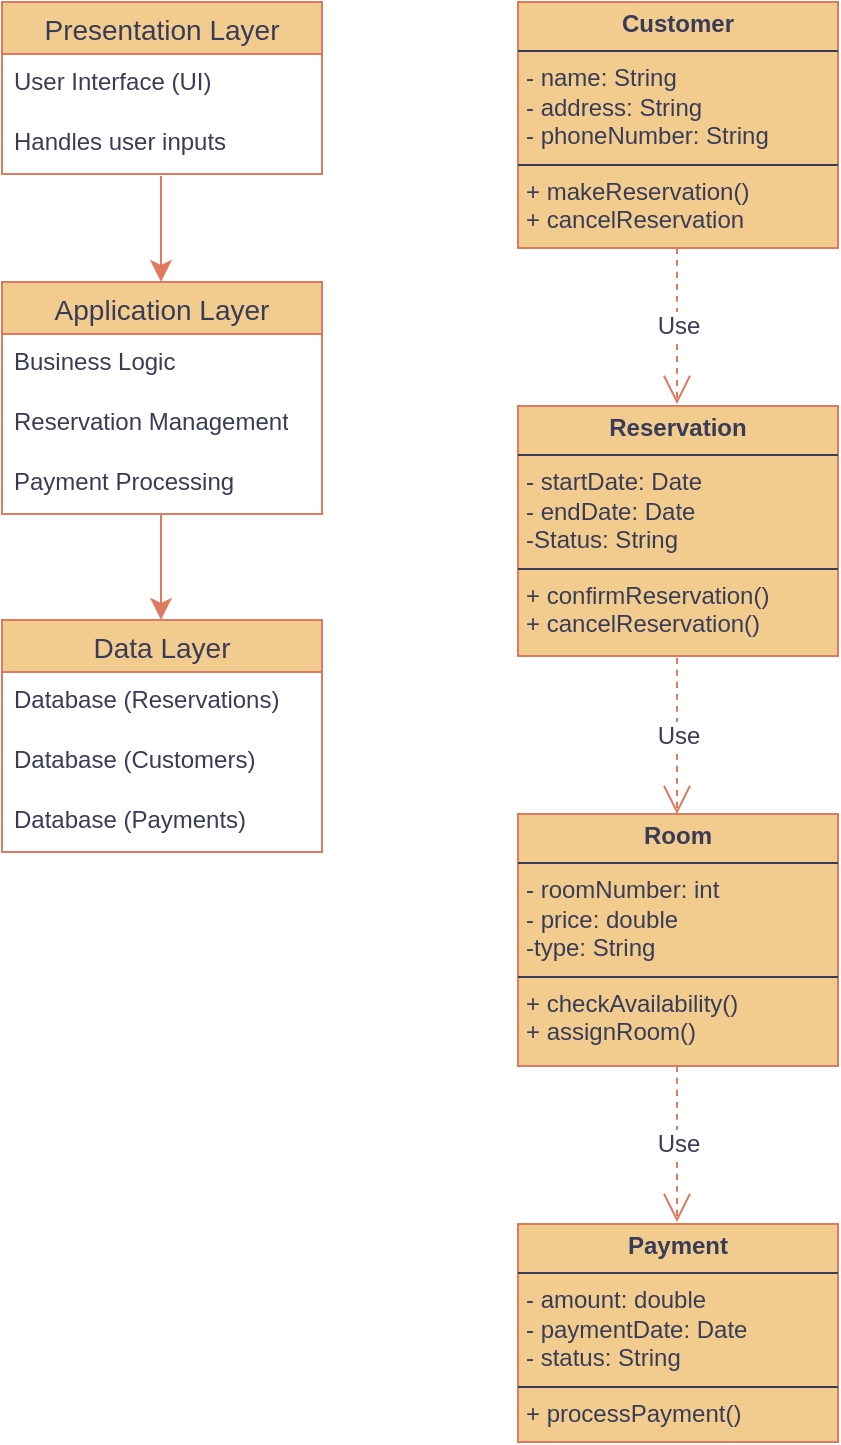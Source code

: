 <mxfile version="26.0.7">
  <diagram name="Page-1" id="Wvfmtu-aDcWZq3p-b0Sc">
    <mxGraphModel dx="473" dy="1056" grid="0" gridSize="10" guides="1" tooltips="1" connect="1" arrows="1" fold="1" page="0" pageScale="1" pageWidth="850" pageHeight="1100" math="0" shadow="0">
      <root>
        <mxCell id="0" />
        <mxCell id="1" parent="0" />
        <mxCell id="WnEO22BBWSqN6tGJC1Rd-1" value="Presentation Layer" style="swimlane;fontStyle=0;childLayout=stackLayout;horizontal=1;startSize=26;horizontalStack=0;resizeParent=1;resizeParentMax=0;resizeLast=0;collapsible=1;marginBottom=0;align=center;fontSize=14;labelBackgroundColor=none;fillColor=#F2CC8F;strokeColor=#E07A5F;fontColor=#393C56;" vertex="1" parent="1">
          <mxGeometry x="19" y="-61" width="160" height="86" as="geometry">
            <mxRectangle x="19" y="-61" width="153" height="29" as="alternateBounds" />
          </mxGeometry>
        </mxCell>
        <mxCell id="WnEO22BBWSqN6tGJC1Rd-2" value="User Interface (UI)" style="text;strokeColor=none;fillColor=none;spacingLeft=4;spacingRight=4;overflow=hidden;rotatable=0;points=[[0,0.5],[1,0.5]];portConstraint=eastwest;fontSize=12;whiteSpace=wrap;html=1;labelBackgroundColor=none;fontColor=#393C56;" vertex="1" parent="WnEO22BBWSqN6tGJC1Rd-1">
          <mxGeometry y="26" width="160" height="30" as="geometry" />
        </mxCell>
        <mxCell id="WnEO22BBWSqN6tGJC1Rd-3" value="Handles user inputs" style="text;strokeColor=none;fillColor=none;spacingLeft=4;spacingRight=4;overflow=hidden;rotatable=0;points=[[0,0.5],[1,0.5]];portConstraint=eastwest;fontSize=12;whiteSpace=wrap;html=1;labelBackgroundColor=none;fontColor=#393C56;" vertex="1" parent="WnEO22BBWSqN6tGJC1Rd-1">
          <mxGeometry y="56" width="160" height="30" as="geometry" />
        </mxCell>
        <mxCell id="WnEO22BBWSqN6tGJC1Rd-5" value="Application Layer" style="swimlane;fontStyle=0;childLayout=stackLayout;horizontal=1;startSize=26;horizontalStack=0;resizeParent=1;resizeParentMax=0;resizeLast=0;collapsible=1;marginBottom=0;align=center;fontSize=14;labelBackgroundColor=none;fillColor=#F2CC8F;strokeColor=#E07A5F;fontColor=#393C56;" vertex="1" parent="1">
          <mxGeometry x="19" y="79" width="160" height="116" as="geometry" />
        </mxCell>
        <mxCell id="WnEO22BBWSqN6tGJC1Rd-6" value="Business Logic" style="text;strokeColor=none;fillColor=none;spacingLeft=4;spacingRight=4;overflow=hidden;rotatable=0;points=[[0,0.5],[1,0.5]];portConstraint=eastwest;fontSize=12;whiteSpace=wrap;html=1;labelBackgroundColor=none;fontColor=#393C56;" vertex="1" parent="WnEO22BBWSqN6tGJC1Rd-5">
          <mxGeometry y="26" width="160" height="30" as="geometry" />
        </mxCell>
        <mxCell id="WnEO22BBWSqN6tGJC1Rd-7" value="Reservation Management" style="text;strokeColor=none;fillColor=none;spacingLeft=4;spacingRight=4;overflow=hidden;rotatable=0;points=[[0,0.5],[1,0.5]];portConstraint=eastwest;fontSize=12;whiteSpace=wrap;html=1;labelBackgroundColor=none;fontColor=#393C56;" vertex="1" parent="WnEO22BBWSqN6tGJC1Rd-5">
          <mxGeometry y="56" width="160" height="30" as="geometry" />
        </mxCell>
        <mxCell id="WnEO22BBWSqN6tGJC1Rd-8" value="Payment Processing" style="text;strokeColor=none;fillColor=none;spacingLeft=4;spacingRight=4;overflow=hidden;rotatable=0;points=[[0,0.5],[1,0.5]];portConstraint=eastwest;fontSize=12;whiteSpace=wrap;html=1;labelBackgroundColor=none;fontColor=#393C56;" vertex="1" parent="WnEO22BBWSqN6tGJC1Rd-5">
          <mxGeometry y="86" width="160" height="30" as="geometry" />
        </mxCell>
        <mxCell id="WnEO22BBWSqN6tGJC1Rd-9" value="Data Layer" style="swimlane;fontStyle=0;childLayout=stackLayout;horizontal=1;startSize=26;horizontalStack=0;resizeParent=1;resizeParentMax=0;resizeLast=0;collapsible=1;marginBottom=0;align=center;fontSize=14;labelBackgroundColor=none;fillColor=#F2CC8F;strokeColor=#E07A5F;fontColor=#393C56;" vertex="1" parent="1">
          <mxGeometry x="19" y="248" width="160" height="116" as="geometry" />
        </mxCell>
        <mxCell id="WnEO22BBWSqN6tGJC1Rd-10" value="Database (Reservations)" style="text;strokeColor=none;fillColor=none;spacingLeft=4;spacingRight=4;overflow=hidden;rotatable=0;points=[[0,0.5],[1,0.5]];portConstraint=eastwest;fontSize=12;whiteSpace=wrap;html=1;labelBackgroundColor=none;fontColor=#393C56;" vertex="1" parent="WnEO22BBWSqN6tGJC1Rd-9">
          <mxGeometry y="26" width="160" height="30" as="geometry" />
        </mxCell>
        <mxCell id="WnEO22BBWSqN6tGJC1Rd-11" value="Database (Customers)" style="text;strokeColor=none;fillColor=none;spacingLeft=4;spacingRight=4;overflow=hidden;rotatable=0;points=[[0,0.5],[1,0.5]];portConstraint=eastwest;fontSize=12;whiteSpace=wrap;html=1;labelBackgroundColor=none;fontColor=#393C56;" vertex="1" parent="WnEO22BBWSqN6tGJC1Rd-9">
          <mxGeometry y="56" width="160" height="30" as="geometry" />
        </mxCell>
        <mxCell id="WnEO22BBWSqN6tGJC1Rd-12" value="Database (Payments)" style="text;strokeColor=none;fillColor=none;spacingLeft=4;spacingRight=4;overflow=hidden;rotatable=0;points=[[0,0.5],[1,0.5]];portConstraint=eastwest;fontSize=12;whiteSpace=wrap;html=1;labelBackgroundColor=none;fontColor=#393C56;" vertex="1" parent="WnEO22BBWSqN6tGJC1Rd-9">
          <mxGeometry y="86" width="160" height="30" as="geometry" />
        </mxCell>
        <mxCell id="WnEO22BBWSqN6tGJC1Rd-13" value="" style="endArrow=classic;html=1;rounded=0;fontSize=12;startSize=8;endSize=8;curved=1;entryX=0.5;entryY=0;entryDx=0;entryDy=0;exitX=0.5;exitY=1.067;exitDx=0;exitDy=0;exitPerimeter=0;labelBackgroundColor=none;strokeColor=#E07A5F;fontColor=default;" edge="1" parent="1">
          <mxGeometry width="50" height="50" relative="1" as="geometry">
            <mxPoint x="98.5" y="26.01" as="sourcePoint" />
            <mxPoint x="98.5" y="79" as="targetPoint" />
          </mxGeometry>
        </mxCell>
        <mxCell id="WnEO22BBWSqN6tGJC1Rd-14" value="" style="endArrow=classic;html=1;rounded=0;fontSize=12;startSize=8;endSize=8;curved=1;entryX=0.5;entryY=0;entryDx=0;entryDy=0;exitX=0.5;exitY=1.067;exitDx=0;exitDy=0;exitPerimeter=0;labelBackgroundColor=none;strokeColor=#E07A5F;fontColor=default;" edge="1" parent="1">
          <mxGeometry width="50" height="50" relative="1" as="geometry">
            <mxPoint x="98.5" y="195" as="sourcePoint" />
            <mxPoint x="98.5" y="247.99" as="targetPoint" />
          </mxGeometry>
        </mxCell>
        <mxCell id="WnEO22BBWSqN6tGJC1Rd-15" value="&lt;p style=&quot;margin:0px;margin-top:4px;text-align:center;&quot;&gt;&lt;b&gt;Customer&lt;/b&gt;&lt;/p&gt;&lt;hr size=&quot;1&quot; style=&quot;border-style:solid;&quot;&gt;&lt;p style=&quot;margin:0px;margin-left:4px;&quot;&gt;- name: String&lt;/p&gt;&lt;p style=&quot;margin:0px;margin-left:4px;&quot;&gt;- address: String&lt;/p&gt;&lt;p style=&quot;margin:0px;margin-left:4px;&quot;&gt;- phoneNumber: String&lt;/p&gt;&lt;hr size=&quot;1&quot; style=&quot;border-style:solid;&quot;&gt;&lt;p style=&quot;margin:0px;margin-left:4px;&quot;&gt;+ makeReservation()&lt;/p&gt;&lt;p style=&quot;margin:0px;margin-left:4px;&quot;&gt;+ cancelReservation&lt;/p&gt;" style="verticalAlign=top;align=left;overflow=fill;html=1;whiteSpace=wrap;strokeColor=#E07A5F;fontColor=#393C56;fillColor=#F2CC8F;" vertex="1" parent="1">
          <mxGeometry x="277" y="-61" width="160" height="123" as="geometry" />
        </mxCell>
        <mxCell id="WnEO22BBWSqN6tGJC1Rd-18" value="Use" style="endArrow=open;endSize=12;dashed=1;html=1;rounded=0;strokeColor=#E07A5F;fontSize=12;fontColor=#393C56;curved=1;fillColor=#F2CC8F;exitX=0.456;exitY=1;exitDx=0;exitDy=0;exitPerimeter=0;" edge="1" parent="1">
          <mxGeometry width="160" relative="1" as="geometry">
            <mxPoint x="356.5" y="62" as="sourcePoint" />
            <mxPoint x="356.5" y="140" as="targetPoint" />
          </mxGeometry>
        </mxCell>
        <mxCell id="WnEO22BBWSqN6tGJC1Rd-19" value="&lt;p style=&quot;margin:0px;margin-top:4px;text-align:center;&quot;&gt;&lt;b&gt;Reservation&lt;/b&gt;&lt;/p&gt;&lt;hr size=&quot;1&quot; style=&quot;border-style:solid;&quot;&gt;&lt;p style=&quot;margin:0px;margin-left:4px;&quot;&gt;- startDate: Date&lt;/p&gt;&lt;p style=&quot;margin:0px;margin-left:4px;&quot;&gt;- endDate: Date&lt;/p&gt;&lt;p style=&quot;margin:0px;margin-left:4px;&quot;&gt;-Status: String&lt;/p&gt;&lt;hr size=&quot;1&quot; style=&quot;border-style:solid;&quot;&gt;&lt;p style=&quot;margin:0px;margin-left:4px;&quot;&gt;+ confirmReservation()&lt;/p&gt;&lt;p style=&quot;margin:0px;margin-left:4px;&quot;&gt;+ cancelReservation()&lt;/p&gt;" style="verticalAlign=top;align=left;overflow=fill;html=1;whiteSpace=wrap;strokeColor=#E07A5F;fontColor=#393C56;fillColor=#F2CC8F;" vertex="1" parent="1">
          <mxGeometry x="277" y="141" width="160" height="125" as="geometry" />
        </mxCell>
        <mxCell id="WnEO22BBWSqN6tGJC1Rd-20" value="Use" style="endArrow=open;endSize=12;dashed=1;html=1;rounded=0;strokeColor=#E07A5F;fontSize=12;fontColor=#393C56;curved=1;fillColor=#F2CC8F;exitX=0.456;exitY=1;exitDx=0;exitDy=0;exitPerimeter=0;" edge="1" parent="1">
          <mxGeometry width="160" relative="1" as="geometry">
            <mxPoint x="356.5" y="267" as="sourcePoint" />
            <mxPoint x="356.5" y="345" as="targetPoint" />
          </mxGeometry>
        </mxCell>
        <mxCell id="WnEO22BBWSqN6tGJC1Rd-21" value="&lt;p style=&quot;margin:0px;margin-top:4px;text-align:center;&quot;&gt;&lt;b&gt;Room&lt;/b&gt;&lt;/p&gt;&lt;hr size=&quot;1&quot; style=&quot;border-style:solid;&quot;&gt;&lt;p style=&quot;margin:0px;margin-left:4px;&quot;&gt;- roomNumber: int&lt;/p&gt;&lt;p style=&quot;margin:0px;margin-left:4px;&quot;&gt;- price: double&lt;/p&gt;&lt;p style=&quot;margin:0px;margin-left:4px;&quot;&gt;-type: String&lt;/p&gt;&lt;hr size=&quot;1&quot; style=&quot;border-style:solid;&quot;&gt;&lt;p style=&quot;margin:0px;margin-left:4px;&quot;&gt;+ checkAvailability()&lt;/p&gt;&lt;p style=&quot;margin:0px;margin-left:4px;&quot;&gt;+ assignRoom()&lt;/p&gt;" style="verticalAlign=top;align=left;overflow=fill;html=1;whiteSpace=wrap;strokeColor=#E07A5F;fontColor=#393C56;fillColor=#F2CC8F;" vertex="1" parent="1">
          <mxGeometry x="277" y="345" width="160" height="126" as="geometry" />
        </mxCell>
        <mxCell id="WnEO22BBWSqN6tGJC1Rd-23" value="&lt;p style=&quot;margin:0px;margin-top:4px;text-align:center;&quot;&gt;&lt;b&gt;Payment&lt;/b&gt;&lt;/p&gt;&lt;hr size=&quot;1&quot; style=&quot;border-style:solid;&quot;&gt;&lt;p style=&quot;margin:0px;margin-left:4px;&quot;&gt;- amount: double&lt;/p&gt;&lt;p style=&quot;margin:0px;margin-left:4px;&quot;&gt;- paymentDate: Date&lt;/p&gt;&lt;p style=&quot;margin:0px;margin-left:4px;&quot;&gt;- status: String&lt;/p&gt;&lt;hr size=&quot;1&quot; style=&quot;border-style:solid;&quot;&gt;&lt;p style=&quot;margin:0px;margin-left:4px;&quot;&gt;+ processPayment()&lt;/p&gt;" style="verticalAlign=top;align=left;overflow=fill;html=1;whiteSpace=wrap;strokeColor=#E07A5F;fontColor=#393C56;fillColor=#F2CC8F;" vertex="1" parent="1">
          <mxGeometry x="277" y="550" width="160" height="109" as="geometry" />
        </mxCell>
        <mxCell id="WnEO22BBWSqN6tGJC1Rd-24" value="Use" style="endArrow=open;endSize=12;dashed=1;html=1;rounded=0;strokeColor=#E07A5F;fontSize=12;fontColor=#393C56;curved=1;fillColor=#F2CC8F;exitX=0.456;exitY=1;exitDx=0;exitDy=0;exitPerimeter=0;" edge="1" parent="1">
          <mxGeometry width="160" relative="1" as="geometry">
            <mxPoint x="356.5" y="471" as="sourcePoint" />
            <mxPoint x="356.5" y="549" as="targetPoint" />
          </mxGeometry>
        </mxCell>
      </root>
    </mxGraphModel>
  </diagram>
</mxfile>
